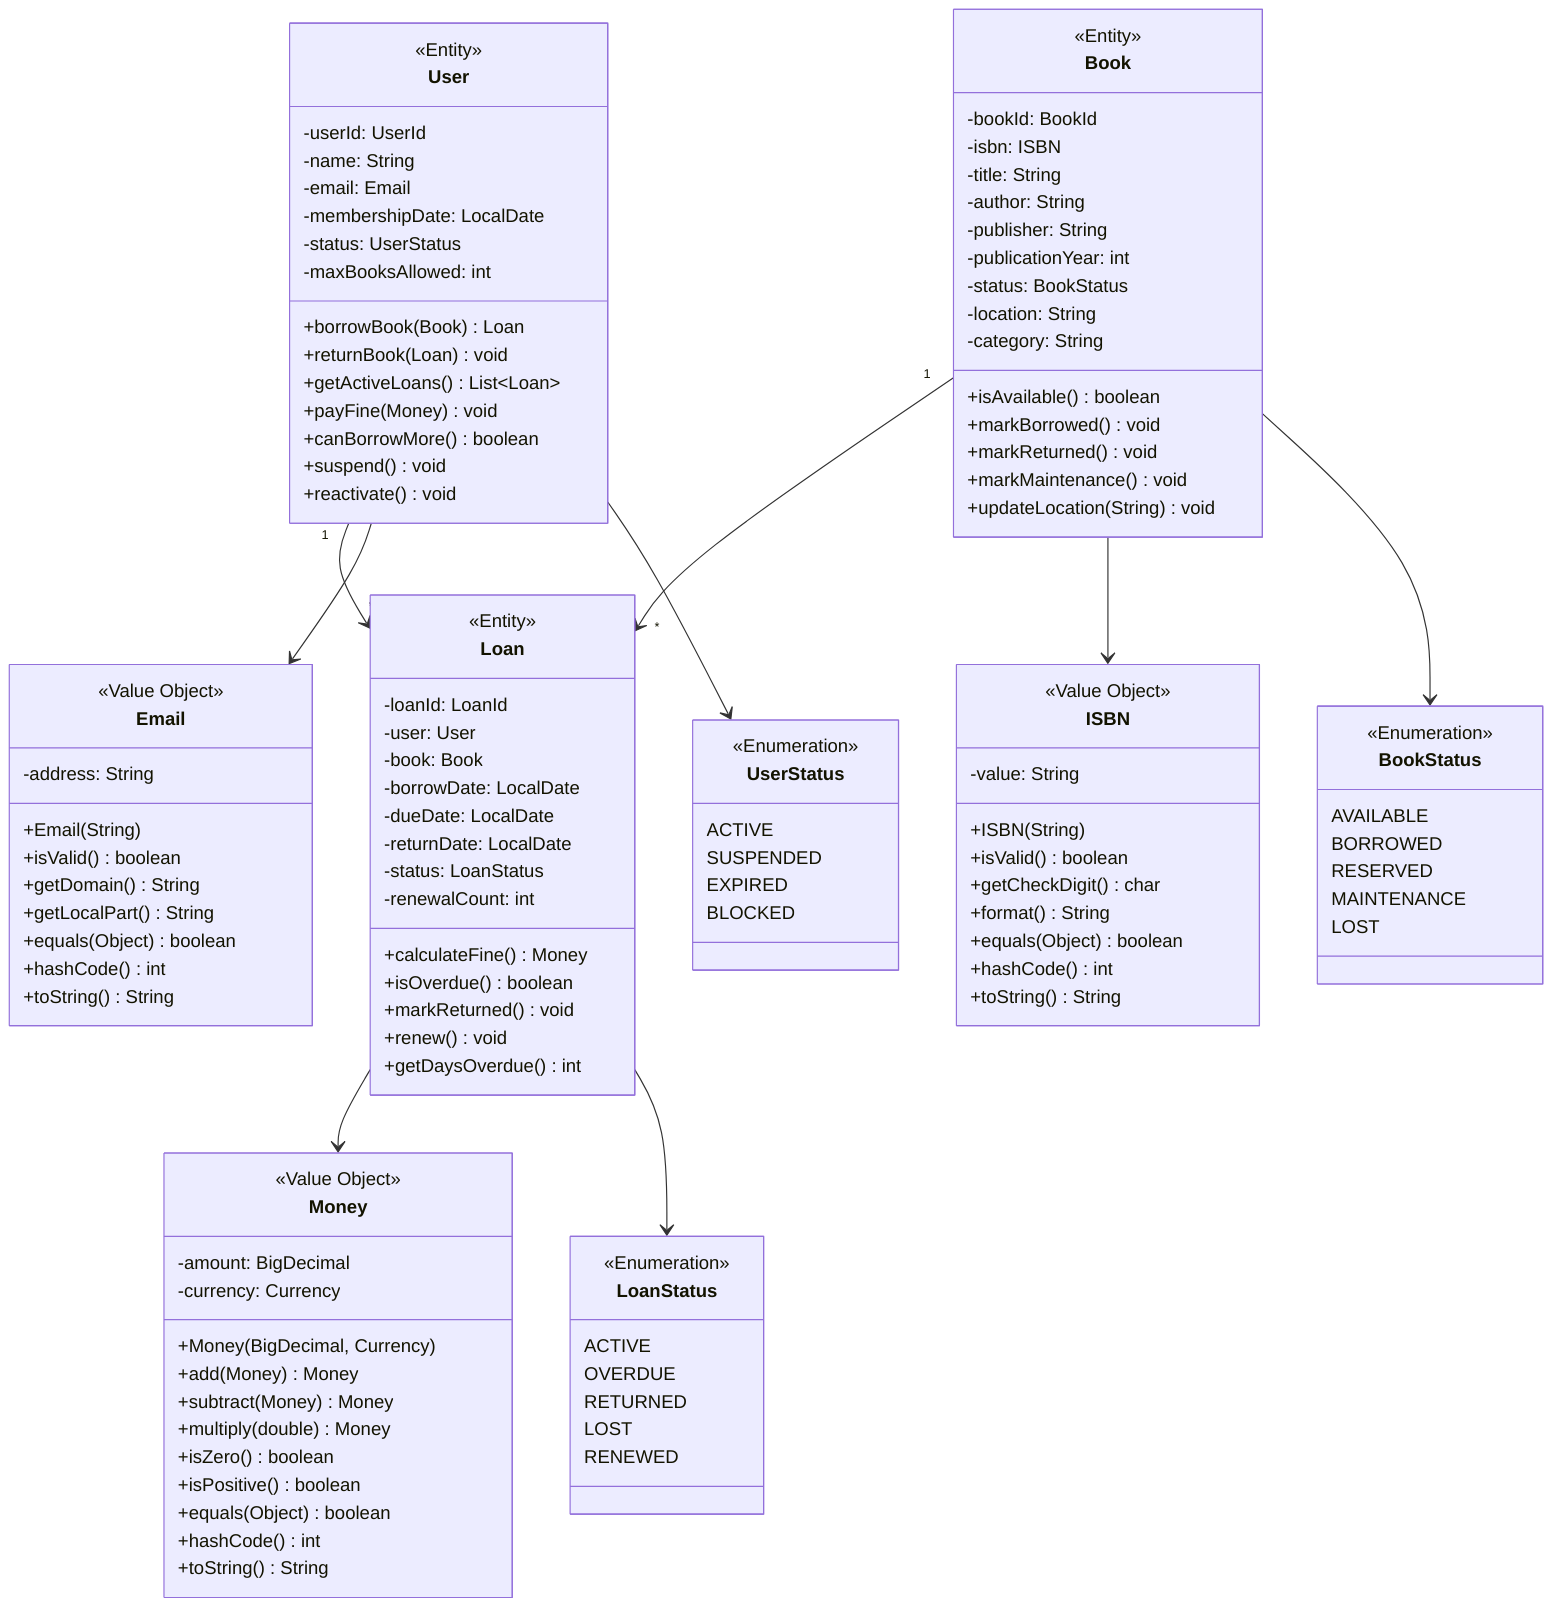 classDiagram
    class User {
        <<Entity>>
        -userId: UserId
        -name: String
        -email: Email
        -membershipDate: LocalDate
        -status: UserStatus
        -maxBooksAllowed: int
        +borrowBook(Book) Loan
        +returnBook(Loan) void
        +getActiveLoans() List~Loan~
        +payFine(Money) void
        +canBorrowMore() boolean
        +suspend() void
        +reactivate() void
    }
    
    class Book {
        <<Entity>>
        -bookId: BookId
        -isbn: ISBN
        -title: String
        -author: String
        -publisher: String
        -publicationYear: int
        -status: BookStatus
        -location: String
        -category: String
        +isAvailable() boolean
        +markBorrowed() void
        +markReturned() void
        +markMaintenance() void
        +updateLocation(String) void
    }
    
    class Loan {
        <<Entity>>
        -loanId: LoanId
        -user: User
        -book: Book
        -borrowDate: LocalDate
        -dueDate: LocalDate
        -returnDate: LocalDate
        -status: LoanStatus
        -renewalCount: int
        +calculateFine() Money
        +isOverdue() boolean
        +markReturned() void
        +renew() void
        +getDaysOverdue() int
    }
    
    class ISBN {
        <<Value Object>>
        -value: String
        +ISBN(String)
        +isValid() boolean
        +getCheckDigit() char
        +format() String
        +equals(Object) boolean
        +hashCode() int
        +toString() String
    }
    
    class Email {
        <<Value Object>>
        -address: String
        +Email(String)
        +isValid() boolean
        +getDomain() String
        +getLocalPart() String
        +equals(Object) boolean
        +hashCode() int
        +toString() String
    }
    
    class Money {
        <<Value Object>>
        -amount: BigDecimal
        -currency: Currency
        +Money(BigDecimal, Currency)
        +add(Money) Money
        +subtract(Money) Money
        +multiply(double) Money
        +isZero() boolean
        +isPositive() boolean
        +equals(Object) boolean
        +hashCode() int
        +toString() String
    }
    
    class UserStatus {
        <<Enumeration>>
        ACTIVE
        SUSPENDED
        EXPIRED
        BLOCKED
    }
    
    class BookStatus {
        <<Enumeration>>
        AVAILABLE
        BORROWED
        RESERVED
        MAINTENANCE
        LOST
    }
    
    class LoanStatus {
        <<Enumeration>>
        ACTIVE
        OVERDUE
        RETURNED
        LOST
        RENEWED
    }
    
    User "1" --> "*" Loan
    Book "1" --> "*" Loan
    User --> Email
    Book --> ISBN
    Loan --> Money
    User --> UserStatus
    Book --> BookStatus
    Loan --> LoanStatus